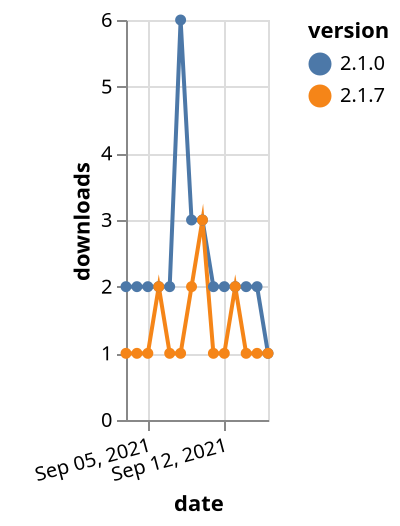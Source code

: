 {"$schema": "https://vega.github.io/schema/vega-lite/v5.json", "description": "A simple bar chart with embedded data.", "data": {"values": [{"date": "2021-09-03", "total": 2841, "delta": 2, "version": "2.1.0"}, {"date": "2021-09-04", "total": 2843, "delta": 2, "version": "2.1.0"}, {"date": "2021-09-05", "total": 2845, "delta": 2, "version": "2.1.0"}, {"date": "2021-09-06", "total": 2847, "delta": 2, "version": "2.1.0"}, {"date": "2021-09-07", "total": 2849, "delta": 2, "version": "2.1.0"}, {"date": "2021-09-08", "total": 2855, "delta": 6, "version": "2.1.0"}, {"date": "2021-09-09", "total": 2858, "delta": 3, "version": "2.1.0"}, {"date": "2021-09-10", "total": 2861, "delta": 3, "version": "2.1.0"}, {"date": "2021-09-11", "total": 2863, "delta": 2, "version": "2.1.0"}, {"date": "2021-09-12", "total": 2865, "delta": 2, "version": "2.1.0"}, {"date": "2021-09-13", "total": 2867, "delta": 2, "version": "2.1.0"}, {"date": "2021-09-14", "total": 2869, "delta": 2, "version": "2.1.0"}, {"date": "2021-09-15", "total": 2871, "delta": 2, "version": "2.1.0"}, {"date": "2021-09-16", "total": 2872, "delta": 1, "version": "2.1.0"}, {"date": "2021-09-03", "total": 295, "delta": 1, "version": "2.1.7"}, {"date": "2021-09-04", "total": 296, "delta": 1, "version": "2.1.7"}, {"date": "2021-09-05", "total": 297, "delta": 1, "version": "2.1.7"}, {"date": "2021-09-06", "total": 299, "delta": 2, "version": "2.1.7"}, {"date": "2021-09-07", "total": 300, "delta": 1, "version": "2.1.7"}, {"date": "2021-09-08", "total": 301, "delta": 1, "version": "2.1.7"}, {"date": "2021-09-09", "total": 303, "delta": 2, "version": "2.1.7"}, {"date": "2021-09-10", "total": 306, "delta": 3, "version": "2.1.7"}, {"date": "2021-09-11", "total": 307, "delta": 1, "version": "2.1.7"}, {"date": "2021-09-12", "total": 308, "delta": 1, "version": "2.1.7"}, {"date": "2021-09-13", "total": 310, "delta": 2, "version": "2.1.7"}, {"date": "2021-09-14", "total": 311, "delta": 1, "version": "2.1.7"}, {"date": "2021-09-15", "total": 312, "delta": 1, "version": "2.1.7"}, {"date": "2021-09-16", "total": 313, "delta": 1, "version": "2.1.7"}]}, "width": "container", "mark": {"type": "line", "point": {"filled": true}}, "encoding": {"x": {"field": "date", "type": "temporal", "timeUnit": "yearmonthdate", "title": "date", "axis": {"labelAngle": -15}}, "y": {"field": "delta", "type": "quantitative", "title": "downloads"}, "color": {"field": "version", "type": "nominal"}, "tooltip": {"field": "delta"}}}